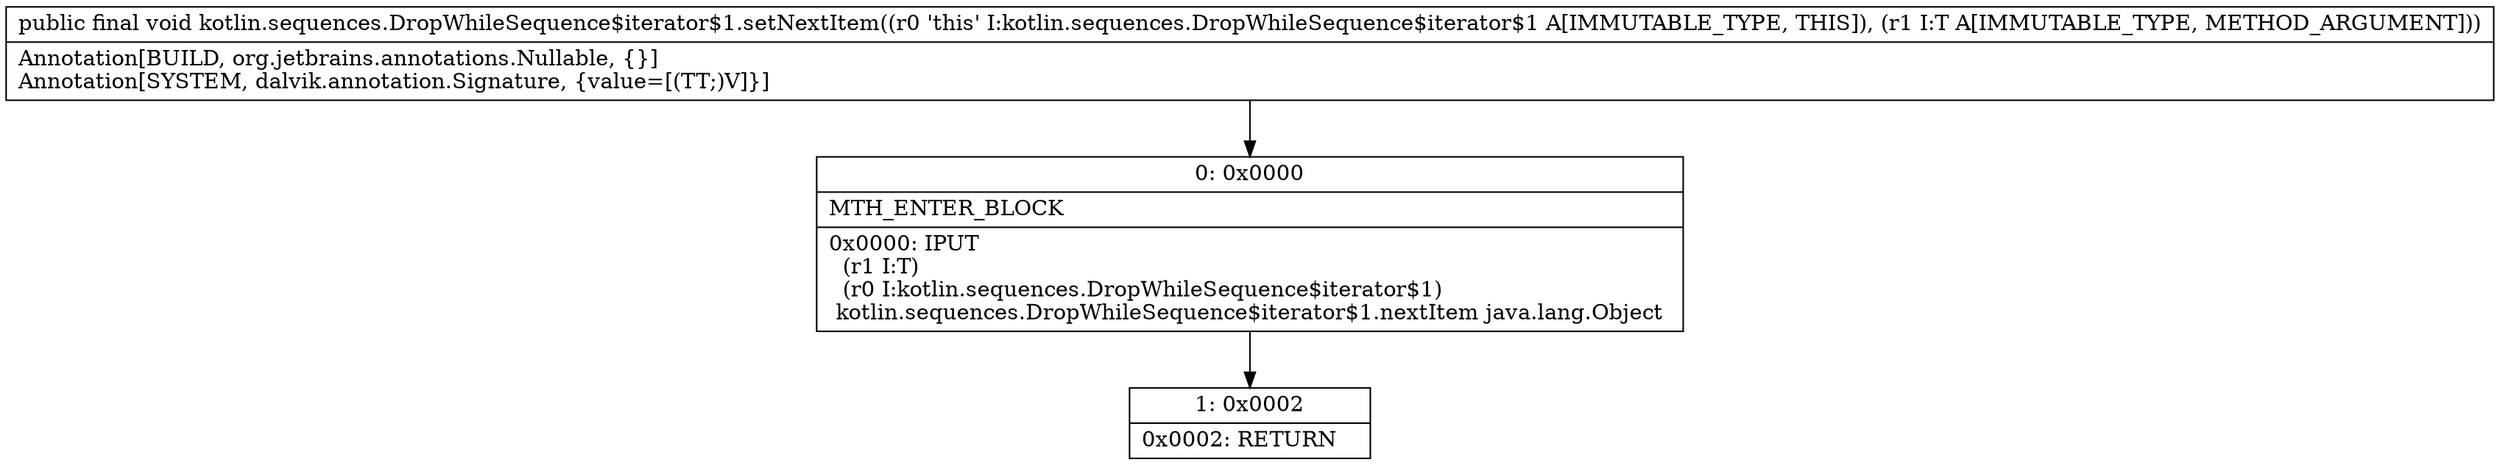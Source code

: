 digraph "CFG forkotlin.sequences.DropWhileSequence$iterator$1.setNextItem(Ljava\/lang\/Object;)V" {
Node_0 [shape=record,label="{0\:\ 0x0000|MTH_ENTER_BLOCK\l|0x0000: IPUT  \l  (r1 I:T)\l  (r0 I:kotlin.sequences.DropWhileSequence$iterator$1)\l kotlin.sequences.DropWhileSequence$iterator$1.nextItem java.lang.Object \l}"];
Node_1 [shape=record,label="{1\:\ 0x0002|0x0002: RETURN   \l}"];
MethodNode[shape=record,label="{public final void kotlin.sequences.DropWhileSequence$iterator$1.setNextItem((r0 'this' I:kotlin.sequences.DropWhileSequence$iterator$1 A[IMMUTABLE_TYPE, THIS]), (r1 I:T A[IMMUTABLE_TYPE, METHOD_ARGUMENT]))  | Annotation[BUILD, org.jetbrains.annotations.Nullable, \{\}]\lAnnotation[SYSTEM, dalvik.annotation.Signature, \{value=[(TT;)V]\}]\l}"];
MethodNode -> Node_0;
Node_0 -> Node_1;
}

